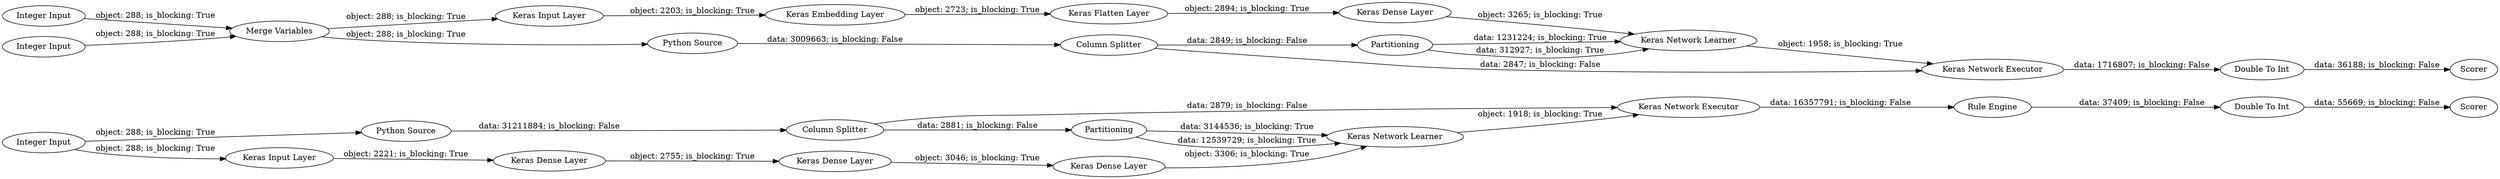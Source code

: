 digraph {
	"-6093566829183081307_268" [label="Column Splitter"]
	"-6093566829183081307_266" [label="Keras Network Learner"]
	"-6093566829183081307_269" [label=Partitioning]
	"-6093566829183081307_276" [label="Keras Embedding Layer"]
	"-6093566829183081307_286" [label=Scorer]
	"-6093566829183081307_279" [label="Merge Variables"]
	"-6093566829183081307_277" [label="Keras Input Layer"]
	"-6093566829183081307_265" [label="Keras Dense Layer"]
	"-6093566829183081307_280" [label="Keras Flatten Layer"]
	"-6093566829183081307_271" [label="Rule Engine"]
	"-6093566829183081307_263" [label="Keras Dense Layer"]
	"-6093566829183081307_284" [label="Keras Network Executor"]
	"-6093566829183081307_272" [label=Scorer]
	"-6093566829183081307_267" [label="Column Splitter"]
	"-6093566829183081307_270" [label="Keras Network Executor"]
	"-6093566829183081307_282" [label="Keras Network Learner"]
	"-6093566829183081307_259" [label="Integer Input"]
	"-6093566829183081307_285" [label="Double To Int"]
	"-6093566829183081307_275" [label="Integer Input"]
	"-6093566829183081307_260" [label="Python Source"]
	"-6093566829183081307_262" [label="Keras Input Layer"]
	"-6093566829183081307_281" [label="Keras Dense Layer"]
	"-6093566829183081307_261" [label="Python Source"]
	"-6093566829183081307_274" [label="Integer Input"]
	"-6093566829183081307_264" [label="Keras Dense Layer"]
	"-6093566829183081307_283" [label=Partitioning]
	"-6093566829183081307_273" [label="Double To Int"]
	"-6093566829183081307_282" -> "-6093566829183081307_284" [label="object: 1958; is_blocking: True"]
	"-6093566829183081307_265" -> "-6093566829183081307_266" [label="object: 3306; is_blocking: True"]
	"-6093566829183081307_263" -> "-6093566829183081307_264" [label="object: 2755; is_blocking: True"]
	"-6093566829183081307_284" -> "-6093566829183081307_285" [label="data: 1716807; is_blocking: False"]
	"-6093566829183081307_280" -> "-6093566829183081307_281" [label="object: 2894; is_blocking: True"]
	"-6093566829183081307_261" -> "-6093566829183081307_267" [label="data: 3009663; is_blocking: False"]
	"-6093566829183081307_279" -> "-6093566829183081307_261" [label="object: 288; is_blocking: True"]
	"-6093566829183081307_269" -> "-6093566829183081307_266" [label="data: 12539729; is_blocking: True"]
	"-6093566829183081307_267" -> "-6093566829183081307_284" [label="data: 2847; is_blocking: False"]
	"-6093566829183081307_281" -> "-6093566829183081307_282" [label="object: 3265; is_blocking: True"]
	"-6093566829183081307_285" -> "-6093566829183081307_286" [label="data: 36188; is_blocking: False"]
	"-6093566829183081307_259" -> "-6093566829183081307_262" [label="object: 288; is_blocking: True"]
	"-6093566829183081307_283" -> "-6093566829183081307_282" [label="data: 1231224; is_blocking: True"]
	"-6093566829183081307_277" -> "-6093566829183081307_276" [label="object: 2203; is_blocking: True"]
	"-6093566829183081307_273" -> "-6093566829183081307_272" [label="data: 55669; is_blocking: False"]
	"-6093566829183081307_275" -> "-6093566829183081307_279" [label="object: 288; is_blocking: True"]
	"-6093566829183081307_267" -> "-6093566829183081307_283" [label="data: 2849; is_blocking: False"]
	"-6093566829183081307_264" -> "-6093566829183081307_265" [label="object: 3046; is_blocking: True"]
	"-6093566829183081307_268" -> "-6093566829183081307_270" [label="data: 2879; is_blocking: False"]
	"-6093566829183081307_259" -> "-6093566829183081307_260" [label="object: 288; is_blocking: True"]
	"-6093566829183081307_270" -> "-6093566829183081307_271" [label="data: 16357791; is_blocking: False"]
	"-6093566829183081307_266" -> "-6093566829183081307_270" [label="object: 1918; is_blocking: True"]
	"-6093566829183081307_271" -> "-6093566829183081307_273" [label="data: 37409; is_blocking: False"]
	"-6093566829183081307_276" -> "-6093566829183081307_280" [label="object: 2723; is_blocking: True"]
	"-6093566829183081307_268" -> "-6093566829183081307_269" [label="data: 2881; is_blocking: False"]
	"-6093566829183081307_279" -> "-6093566829183081307_277" [label="object: 288; is_blocking: True"]
	"-6093566829183081307_274" -> "-6093566829183081307_279" [label="object: 288; is_blocking: True"]
	"-6093566829183081307_260" -> "-6093566829183081307_268" [label="data: 31211884; is_blocking: False"]
	"-6093566829183081307_262" -> "-6093566829183081307_263" [label="object: 2221; is_blocking: True"]
	"-6093566829183081307_269" -> "-6093566829183081307_266" [label="data: 3144536; is_blocking: True"]
	"-6093566829183081307_283" -> "-6093566829183081307_282" [label="data: 312927; is_blocking: True"]
	rankdir=LR
}
